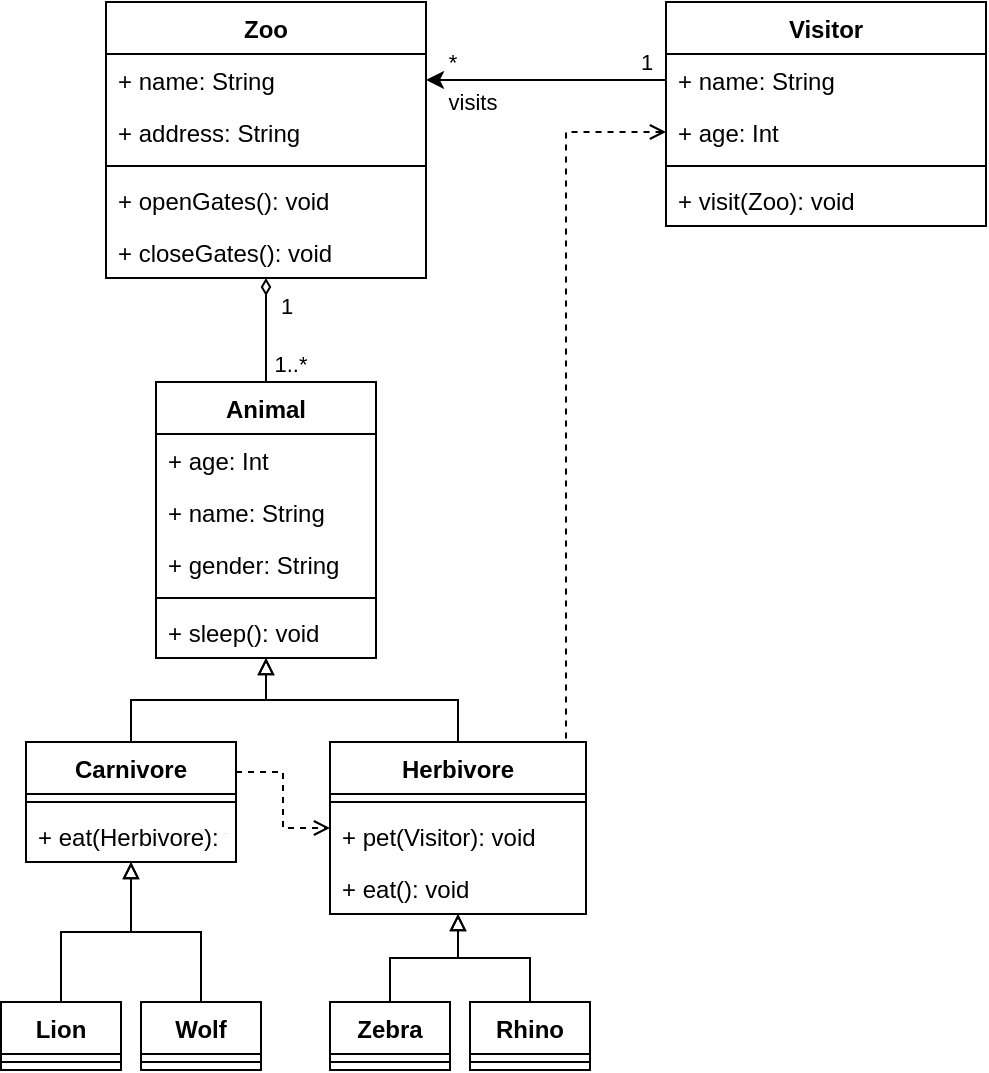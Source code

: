 <mxfile version="14.0.1" type="github">
  <diagram id="RvZpzLeGWJtAA3j-8dYV" name="Page-1">
    <mxGraphModel dx="981" dy="526" grid="1" gridSize="10" guides="1" tooltips="1" connect="1" arrows="1" fold="1" page="1" pageScale="1" pageWidth="827" pageHeight="1169" math="0" shadow="0">
      <root>
        <mxCell id="0" />
        <mxCell id="1" parent="0" />
        <mxCell id="C_f93wOA0DSSE3lVDmoJ-1" value="Zoo" style="swimlane;fontStyle=1;align=center;verticalAlign=top;childLayout=stackLayout;horizontal=1;startSize=26;horizontalStack=0;resizeParent=1;resizeParentMax=0;resizeLast=0;collapsible=1;marginBottom=0;" vertex="1" parent="1">
          <mxGeometry x="240" y="130" width="160" height="138" as="geometry" />
        </mxCell>
        <mxCell id="C_f93wOA0DSSE3lVDmoJ-2" value="+ name: String" style="text;strokeColor=none;fillColor=none;align=left;verticalAlign=top;spacingLeft=4;spacingRight=4;overflow=hidden;rotatable=0;points=[[0,0.5],[1,0.5]];portConstraint=eastwest;" vertex="1" parent="C_f93wOA0DSSE3lVDmoJ-1">
          <mxGeometry y="26" width="160" height="26" as="geometry" />
        </mxCell>
        <mxCell id="C_f93wOA0DSSE3lVDmoJ-5" value="+ address: String" style="text;strokeColor=none;fillColor=none;align=left;verticalAlign=top;spacingLeft=4;spacingRight=4;overflow=hidden;rotatable=0;points=[[0,0.5],[1,0.5]];portConstraint=eastwest;" vertex="1" parent="C_f93wOA0DSSE3lVDmoJ-1">
          <mxGeometry y="52" width="160" height="26" as="geometry" />
        </mxCell>
        <mxCell id="C_f93wOA0DSSE3lVDmoJ-3" value="" style="line;strokeWidth=1;fillColor=none;align=left;verticalAlign=middle;spacingTop=-1;spacingLeft=3;spacingRight=3;rotatable=0;labelPosition=right;points=[];portConstraint=eastwest;" vertex="1" parent="C_f93wOA0DSSE3lVDmoJ-1">
          <mxGeometry y="78" width="160" height="8" as="geometry" />
        </mxCell>
        <mxCell id="C_f93wOA0DSSE3lVDmoJ-4" value="+ openGates(): void" style="text;strokeColor=none;fillColor=none;align=left;verticalAlign=top;spacingLeft=4;spacingRight=4;overflow=hidden;rotatable=0;points=[[0,0.5],[1,0.5]];portConstraint=eastwest;" vertex="1" parent="C_f93wOA0DSSE3lVDmoJ-1">
          <mxGeometry y="86" width="160" height="26" as="geometry" />
        </mxCell>
        <mxCell id="C_f93wOA0DSSE3lVDmoJ-6" value="+ closeGates(): void" style="text;strokeColor=none;fillColor=none;align=left;verticalAlign=top;spacingLeft=4;spacingRight=4;overflow=hidden;rotatable=0;points=[[0,0.5],[1,0.5]];portConstraint=eastwest;" vertex="1" parent="C_f93wOA0DSSE3lVDmoJ-1">
          <mxGeometry y="112" width="160" height="26" as="geometry" />
        </mxCell>
        <mxCell id="C_f93wOA0DSSE3lVDmoJ-44" style="edgeStyle=orthogonalEdgeStyle;rounded=0;orthogonalLoop=1;jettySize=auto;html=1;exitX=0.5;exitY=0;exitDx=0;exitDy=0;entryX=0.5;entryY=1;entryDx=0;entryDy=0;endArrow=diamondThin;endFill=0;" edge="1" parent="1" source="C_f93wOA0DSSE3lVDmoJ-7" target="C_f93wOA0DSSE3lVDmoJ-1">
          <mxGeometry relative="1" as="geometry" />
        </mxCell>
        <mxCell id="C_f93wOA0DSSE3lVDmoJ-45" value="1..*" style="edgeLabel;html=1;align=center;verticalAlign=middle;resizable=0;points=[];" vertex="1" connectable="0" parent="C_f93wOA0DSSE3lVDmoJ-44">
          <mxGeometry x="-0.719" y="-1" relative="1" as="geometry">
            <mxPoint x="11" y="-2" as="offset" />
          </mxGeometry>
        </mxCell>
        <mxCell id="C_f93wOA0DSSE3lVDmoJ-46" value="1" style="edgeLabel;html=1;align=center;verticalAlign=middle;resizable=0;points=[];" vertex="1" connectable="0" parent="C_f93wOA0DSSE3lVDmoJ-44">
          <mxGeometry x="0.29" relative="1" as="geometry">
            <mxPoint x="10" y="-4.9" as="offset" />
          </mxGeometry>
        </mxCell>
        <mxCell id="C_f93wOA0DSSE3lVDmoJ-7" value="Animal" style="swimlane;fontStyle=1;align=center;verticalAlign=top;childLayout=stackLayout;horizontal=1;startSize=26;horizontalStack=0;resizeParent=1;resizeParentMax=0;resizeLast=0;collapsible=1;marginBottom=0;" vertex="1" parent="1">
          <mxGeometry x="265" y="320" width="110" height="138" as="geometry" />
        </mxCell>
        <mxCell id="C_f93wOA0DSSE3lVDmoJ-8" value="+ age: Int" style="text;strokeColor=none;fillColor=none;align=left;verticalAlign=top;spacingLeft=4;spacingRight=4;overflow=hidden;rotatable=0;points=[[0,0.5],[1,0.5]];portConstraint=eastwest;" vertex="1" parent="C_f93wOA0DSSE3lVDmoJ-7">
          <mxGeometry y="26" width="110" height="26" as="geometry" />
        </mxCell>
        <mxCell id="C_f93wOA0DSSE3lVDmoJ-43" value="+ name: String" style="text;strokeColor=none;fillColor=none;align=left;verticalAlign=top;spacingLeft=4;spacingRight=4;overflow=hidden;rotatable=0;points=[[0,0.5],[1,0.5]];portConstraint=eastwest;" vertex="1" parent="C_f93wOA0DSSE3lVDmoJ-7">
          <mxGeometry y="52" width="110" height="26" as="geometry" />
        </mxCell>
        <mxCell id="C_f93wOA0DSSE3lVDmoJ-11" value="+ gender: String" style="text;strokeColor=none;fillColor=none;align=left;verticalAlign=top;spacingLeft=4;spacingRight=4;overflow=hidden;rotatable=0;points=[[0,0.5],[1,0.5]];portConstraint=eastwest;" vertex="1" parent="C_f93wOA0DSSE3lVDmoJ-7">
          <mxGeometry y="78" width="110" height="26" as="geometry" />
        </mxCell>
        <mxCell id="C_f93wOA0DSSE3lVDmoJ-9" value="" style="line;strokeWidth=1;fillColor=none;align=left;verticalAlign=middle;spacingTop=-1;spacingLeft=3;spacingRight=3;rotatable=0;labelPosition=right;points=[];portConstraint=eastwest;" vertex="1" parent="C_f93wOA0DSSE3lVDmoJ-7">
          <mxGeometry y="104" width="110" height="8" as="geometry" />
        </mxCell>
        <mxCell id="C_f93wOA0DSSE3lVDmoJ-12" value="+ sleep(): void" style="text;strokeColor=none;fillColor=none;align=left;verticalAlign=top;spacingLeft=4;spacingRight=4;overflow=hidden;rotatable=0;points=[[0,0.5],[1,0.5]];portConstraint=eastwest;" vertex="1" parent="C_f93wOA0DSSE3lVDmoJ-7">
          <mxGeometry y="112" width="110" height="26" as="geometry" />
        </mxCell>
        <mxCell id="C_f93wOA0DSSE3lVDmoJ-21" style="edgeStyle=orthogonalEdgeStyle;rounded=0;orthogonalLoop=1;jettySize=auto;html=1;exitX=0.5;exitY=0;exitDx=0;exitDy=0;endArrow=block;endFill=0;" edge="1" parent="1" source="C_f93wOA0DSSE3lVDmoJ-13" target="C_f93wOA0DSSE3lVDmoJ-7">
          <mxGeometry relative="1" as="geometry" />
        </mxCell>
        <mxCell id="C_f93wOA0DSSE3lVDmoJ-47" style="edgeStyle=orthogonalEdgeStyle;rounded=0;orthogonalLoop=1;jettySize=auto;html=1;exitX=1;exitY=0.25;exitDx=0;exitDy=0;endArrow=open;endFill=0;dashed=1;" edge="1" parent="1" source="C_f93wOA0DSSE3lVDmoJ-13" target="C_f93wOA0DSSE3lVDmoJ-17">
          <mxGeometry relative="1" as="geometry" />
        </mxCell>
        <mxCell id="C_f93wOA0DSSE3lVDmoJ-13" value="Carnivore" style="swimlane;fontStyle=1;align=center;verticalAlign=top;childLayout=stackLayout;horizontal=1;startSize=26;horizontalStack=0;resizeParent=1;resizeParentMax=0;resizeLast=0;collapsible=1;marginBottom=0;" vertex="1" parent="1">
          <mxGeometry x="200" y="500" width="105" height="60" as="geometry" />
        </mxCell>
        <mxCell id="C_f93wOA0DSSE3lVDmoJ-15" value="" style="line;strokeWidth=1;fillColor=none;align=left;verticalAlign=middle;spacingTop=-1;spacingLeft=3;spacingRight=3;rotatable=0;labelPosition=right;points=[];portConstraint=eastwest;" vertex="1" parent="C_f93wOA0DSSE3lVDmoJ-13">
          <mxGeometry y="26" width="105" height="8" as="geometry" />
        </mxCell>
        <mxCell id="C_f93wOA0DSSE3lVDmoJ-16" value="+ eat(Herbivore): void" style="text;strokeColor=none;fillColor=none;align=left;verticalAlign=top;spacingLeft=4;spacingRight=4;overflow=hidden;rotatable=0;points=[[0,0.5],[1,0.5]];portConstraint=eastwest;" vertex="1" parent="C_f93wOA0DSSE3lVDmoJ-13">
          <mxGeometry y="34" width="105" height="26" as="geometry" />
        </mxCell>
        <mxCell id="C_f93wOA0DSSE3lVDmoJ-22" style="edgeStyle=orthogonalEdgeStyle;rounded=0;orthogonalLoop=1;jettySize=auto;html=1;exitX=0.5;exitY=0;exitDx=0;exitDy=0;endArrow=block;endFill=0;" edge="1" parent="1" source="C_f93wOA0DSSE3lVDmoJ-17" target="C_f93wOA0DSSE3lVDmoJ-7">
          <mxGeometry relative="1" as="geometry" />
        </mxCell>
        <mxCell id="C_f93wOA0DSSE3lVDmoJ-17" value="Herbivore" style="swimlane;fontStyle=1;align=center;verticalAlign=top;childLayout=stackLayout;horizontal=1;startSize=26;horizontalStack=0;resizeParent=1;resizeParentMax=0;resizeLast=0;collapsible=1;marginBottom=0;" vertex="1" parent="1">
          <mxGeometry x="352" y="500" width="128" height="86" as="geometry" />
        </mxCell>
        <mxCell id="C_f93wOA0DSSE3lVDmoJ-19" value="" style="line;strokeWidth=1;fillColor=none;align=left;verticalAlign=middle;spacingTop=-1;spacingLeft=3;spacingRight=3;rotatable=0;labelPosition=right;points=[];portConstraint=eastwest;" vertex="1" parent="C_f93wOA0DSSE3lVDmoJ-17">
          <mxGeometry y="26" width="128" height="8" as="geometry" />
        </mxCell>
        <mxCell id="C_f93wOA0DSSE3lVDmoJ-58" value="+ pet(Visitor): void" style="text;strokeColor=none;fillColor=none;align=left;verticalAlign=top;spacingLeft=4;spacingRight=4;overflow=hidden;rotatable=0;points=[[0,0.5],[1,0.5]];portConstraint=eastwest;" vertex="1" parent="C_f93wOA0DSSE3lVDmoJ-17">
          <mxGeometry y="34" width="128" height="26" as="geometry" />
        </mxCell>
        <mxCell id="C_f93wOA0DSSE3lVDmoJ-20" value="+ eat(): void" style="text;strokeColor=none;fillColor=none;align=left;verticalAlign=top;spacingLeft=4;spacingRight=4;overflow=hidden;rotatable=0;points=[[0,0.5],[1,0.5]];portConstraint=eastwest;" vertex="1" parent="C_f93wOA0DSSE3lVDmoJ-17">
          <mxGeometry y="60" width="128" height="26" as="geometry" />
        </mxCell>
        <mxCell id="C_f93wOA0DSSE3lVDmoJ-31" style="edgeStyle=orthogonalEdgeStyle;rounded=0;orthogonalLoop=1;jettySize=auto;html=1;exitX=0.5;exitY=0;exitDx=0;exitDy=0;endArrow=block;endFill=0;" edge="1" parent="1" source="C_f93wOA0DSSE3lVDmoJ-23" target="C_f93wOA0DSSE3lVDmoJ-13">
          <mxGeometry relative="1" as="geometry" />
        </mxCell>
        <mxCell id="C_f93wOA0DSSE3lVDmoJ-23" value="Lion" style="swimlane;fontStyle=1;align=center;verticalAlign=top;childLayout=stackLayout;horizontal=1;startSize=26;horizontalStack=0;resizeParent=1;resizeParentMax=0;resizeLast=0;collapsible=1;marginBottom=0;" vertex="1" parent="1">
          <mxGeometry x="187.5" y="630" width="60" height="34" as="geometry" />
        </mxCell>
        <mxCell id="C_f93wOA0DSSE3lVDmoJ-25" value="" style="line;strokeWidth=1;fillColor=none;align=left;verticalAlign=middle;spacingTop=-1;spacingLeft=3;spacingRight=3;rotatable=0;labelPosition=right;points=[];portConstraint=eastwest;" vertex="1" parent="C_f93wOA0DSSE3lVDmoJ-23">
          <mxGeometry y="26" width="60" height="8" as="geometry" />
        </mxCell>
        <mxCell id="C_f93wOA0DSSE3lVDmoJ-32" style="edgeStyle=orthogonalEdgeStyle;rounded=0;orthogonalLoop=1;jettySize=auto;html=1;exitX=0.5;exitY=0;exitDx=0;exitDy=0;endArrow=block;endFill=0;" edge="1" parent="1" source="C_f93wOA0DSSE3lVDmoJ-27" target="C_f93wOA0DSSE3lVDmoJ-13">
          <mxGeometry relative="1" as="geometry" />
        </mxCell>
        <mxCell id="C_f93wOA0DSSE3lVDmoJ-27" value="Wolf" style="swimlane;fontStyle=1;align=center;verticalAlign=top;childLayout=stackLayout;horizontal=1;startSize=26;horizontalStack=0;resizeParent=1;resizeParentMax=0;resizeLast=0;collapsible=1;marginBottom=0;" vertex="1" parent="1">
          <mxGeometry x="257.5" y="630" width="60" height="34" as="geometry" />
        </mxCell>
        <mxCell id="C_f93wOA0DSSE3lVDmoJ-29" value="" style="line;strokeWidth=1;fillColor=none;align=left;verticalAlign=middle;spacingTop=-1;spacingLeft=3;spacingRight=3;rotatable=0;labelPosition=right;points=[];portConstraint=eastwest;" vertex="1" parent="C_f93wOA0DSSE3lVDmoJ-27">
          <mxGeometry y="26" width="60" height="8" as="geometry" />
        </mxCell>
        <mxCell id="C_f93wOA0DSSE3lVDmoJ-41" style="edgeStyle=orthogonalEdgeStyle;rounded=0;orthogonalLoop=1;jettySize=auto;html=1;exitX=0.5;exitY=0;exitDx=0;exitDy=0;endArrow=block;endFill=0;" edge="1" parent="1" source="C_f93wOA0DSSE3lVDmoJ-33" target="C_f93wOA0DSSE3lVDmoJ-17">
          <mxGeometry relative="1" as="geometry" />
        </mxCell>
        <mxCell id="C_f93wOA0DSSE3lVDmoJ-33" value="Zebra" style="swimlane;fontStyle=1;align=center;verticalAlign=top;childLayout=stackLayout;horizontal=1;startSize=26;horizontalStack=0;resizeParent=1;resizeParentMax=0;resizeLast=0;collapsible=1;marginBottom=0;" vertex="1" parent="1">
          <mxGeometry x="352" y="630" width="60" height="34" as="geometry" />
        </mxCell>
        <mxCell id="C_f93wOA0DSSE3lVDmoJ-35" value="" style="line;strokeWidth=1;fillColor=none;align=left;verticalAlign=middle;spacingTop=-1;spacingLeft=3;spacingRight=3;rotatable=0;labelPosition=right;points=[];portConstraint=eastwest;" vertex="1" parent="C_f93wOA0DSSE3lVDmoJ-33">
          <mxGeometry y="26" width="60" height="8" as="geometry" />
        </mxCell>
        <mxCell id="C_f93wOA0DSSE3lVDmoJ-42" style="edgeStyle=orthogonalEdgeStyle;rounded=0;orthogonalLoop=1;jettySize=auto;html=1;exitX=0.5;exitY=0;exitDx=0;exitDy=0;endArrow=block;endFill=0;" edge="1" parent="1" source="C_f93wOA0DSSE3lVDmoJ-37" target="C_f93wOA0DSSE3lVDmoJ-17">
          <mxGeometry relative="1" as="geometry" />
        </mxCell>
        <mxCell id="C_f93wOA0DSSE3lVDmoJ-37" value="Rhino" style="swimlane;fontStyle=1;align=center;verticalAlign=top;childLayout=stackLayout;horizontal=1;startSize=26;horizontalStack=0;resizeParent=1;resizeParentMax=0;resizeLast=0;collapsible=1;marginBottom=0;" vertex="1" parent="1">
          <mxGeometry x="422" y="630" width="60" height="34" as="geometry" />
        </mxCell>
        <mxCell id="C_f93wOA0DSSE3lVDmoJ-39" value="" style="line;strokeWidth=1;fillColor=none;align=left;verticalAlign=middle;spacingTop=-1;spacingLeft=3;spacingRight=3;rotatable=0;labelPosition=right;points=[];portConstraint=eastwest;" vertex="1" parent="C_f93wOA0DSSE3lVDmoJ-37">
          <mxGeometry y="26" width="60" height="8" as="geometry" />
        </mxCell>
        <mxCell id="C_f93wOA0DSSE3lVDmoJ-48" value="Visitor" style="swimlane;fontStyle=1;align=center;verticalAlign=top;childLayout=stackLayout;horizontal=1;startSize=26;horizontalStack=0;resizeParent=1;resizeParentMax=0;resizeLast=0;collapsible=1;marginBottom=0;" vertex="1" parent="1">
          <mxGeometry x="520" y="130" width="160" height="112" as="geometry" />
        </mxCell>
        <mxCell id="C_f93wOA0DSSE3lVDmoJ-49" value="+ name: String" style="text;strokeColor=none;fillColor=none;align=left;verticalAlign=top;spacingLeft=4;spacingRight=4;overflow=hidden;rotatable=0;points=[[0,0.5],[1,0.5]];portConstraint=eastwest;" vertex="1" parent="C_f93wOA0DSSE3lVDmoJ-48">
          <mxGeometry y="26" width="160" height="26" as="geometry" />
        </mxCell>
        <mxCell id="C_f93wOA0DSSE3lVDmoJ-52" value="+ age: Int" style="text;strokeColor=none;fillColor=none;align=left;verticalAlign=top;spacingLeft=4;spacingRight=4;overflow=hidden;rotatable=0;points=[[0,0.5],[1,0.5]];portConstraint=eastwest;" vertex="1" parent="C_f93wOA0DSSE3lVDmoJ-48">
          <mxGeometry y="52" width="160" height="26" as="geometry" />
        </mxCell>
        <mxCell id="C_f93wOA0DSSE3lVDmoJ-50" value="" style="line;strokeWidth=1;fillColor=none;align=left;verticalAlign=middle;spacingTop=-1;spacingLeft=3;spacingRight=3;rotatable=0;labelPosition=right;points=[];portConstraint=eastwest;" vertex="1" parent="C_f93wOA0DSSE3lVDmoJ-48">
          <mxGeometry y="78" width="160" height="8" as="geometry" />
        </mxCell>
        <mxCell id="C_f93wOA0DSSE3lVDmoJ-51" value="+ visit(Zoo): void" style="text;strokeColor=none;fillColor=none;align=left;verticalAlign=top;spacingLeft=4;spacingRight=4;overflow=hidden;rotatable=0;points=[[0,0.5],[1,0.5]];portConstraint=eastwest;" vertex="1" parent="C_f93wOA0DSSE3lVDmoJ-48">
          <mxGeometry y="86" width="160" height="26" as="geometry" />
        </mxCell>
        <mxCell id="C_f93wOA0DSSE3lVDmoJ-54" style="edgeStyle=orthogonalEdgeStyle;rounded=0;orthogonalLoop=1;jettySize=auto;html=1;exitX=0;exitY=0.5;exitDx=0;exitDy=0;endArrow=classic;endFill=1;" edge="1" parent="1" source="C_f93wOA0DSSE3lVDmoJ-49" target="C_f93wOA0DSSE3lVDmoJ-1">
          <mxGeometry relative="1" as="geometry">
            <Array as="points">
              <mxPoint x="430" y="169" />
              <mxPoint x="430" y="169" />
            </Array>
          </mxGeometry>
        </mxCell>
        <mxCell id="C_f93wOA0DSSE3lVDmoJ-55" value="1" style="edgeLabel;html=1;align=center;verticalAlign=middle;resizable=0;points=[];" vertex="1" connectable="0" parent="C_f93wOA0DSSE3lVDmoJ-54">
          <mxGeometry x="-0.876" relative="1" as="geometry">
            <mxPoint x="-3" y="-9.01" as="offset" />
          </mxGeometry>
        </mxCell>
        <mxCell id="C_f93wOA0DSSE3lVDmoJ-56" value="visits" style="edgeLabel;html=1;align=center;verticalAlign=middle;resizable=0;points=[];" vertex="1" connectable="0" parent="C_f93wOA0DSSE3lVDmoJ-54">
          <mxGeometry x="0.747" y="-1" relative="1" as="geometry">
            <mxPoint x="8.03" y="11.97" as="offset" />
          </mxGeometry>
        </mxCell>
        <mxCell id="C_f93wOA0DSSE3lVDmoJ-57" value="*" style="edgeLabel;html=1;align=center;verticalAlign=middle;resizable=0;points=[];" vertex="1" connectable="0" parent="C_f93wOA0DSSE3lVDmoJ-54">
          <mxGeometry x="0.388" relative="1" as="geometry">
            <mxPoint x="-23.86" y="-9.03" as="offset" />
          </mxGeometry>
        </mxCell>
        <mxCell id="C_f93wOA0DSSE3lVDmoJ-59" style="edgeStyle=orthogonalEdgeStyle;rounded=0;orthogonalLoop=1;jettySize=auto;html=1;exitX=0;exitY=0.5;exitDx=0;exitDy=0;endArrow=none;endFill=0;dashed=1;startArrow=open;startFill=0;" edge="1" parent="1" source="C_f93wOA0DSSE3lVDmoJ-52" target="C_f93wOA0DSSE3lVDmoJ-17">
          <mxGeometry relative="1" as="geometry">
            <Array as="points">
              <mxPoint x="470" y="195" />
            </Array>
          </mxGeometry>
        </mxCell>
      </root>
    </mxGraphModel>
  </diagram>
</mxfile>
